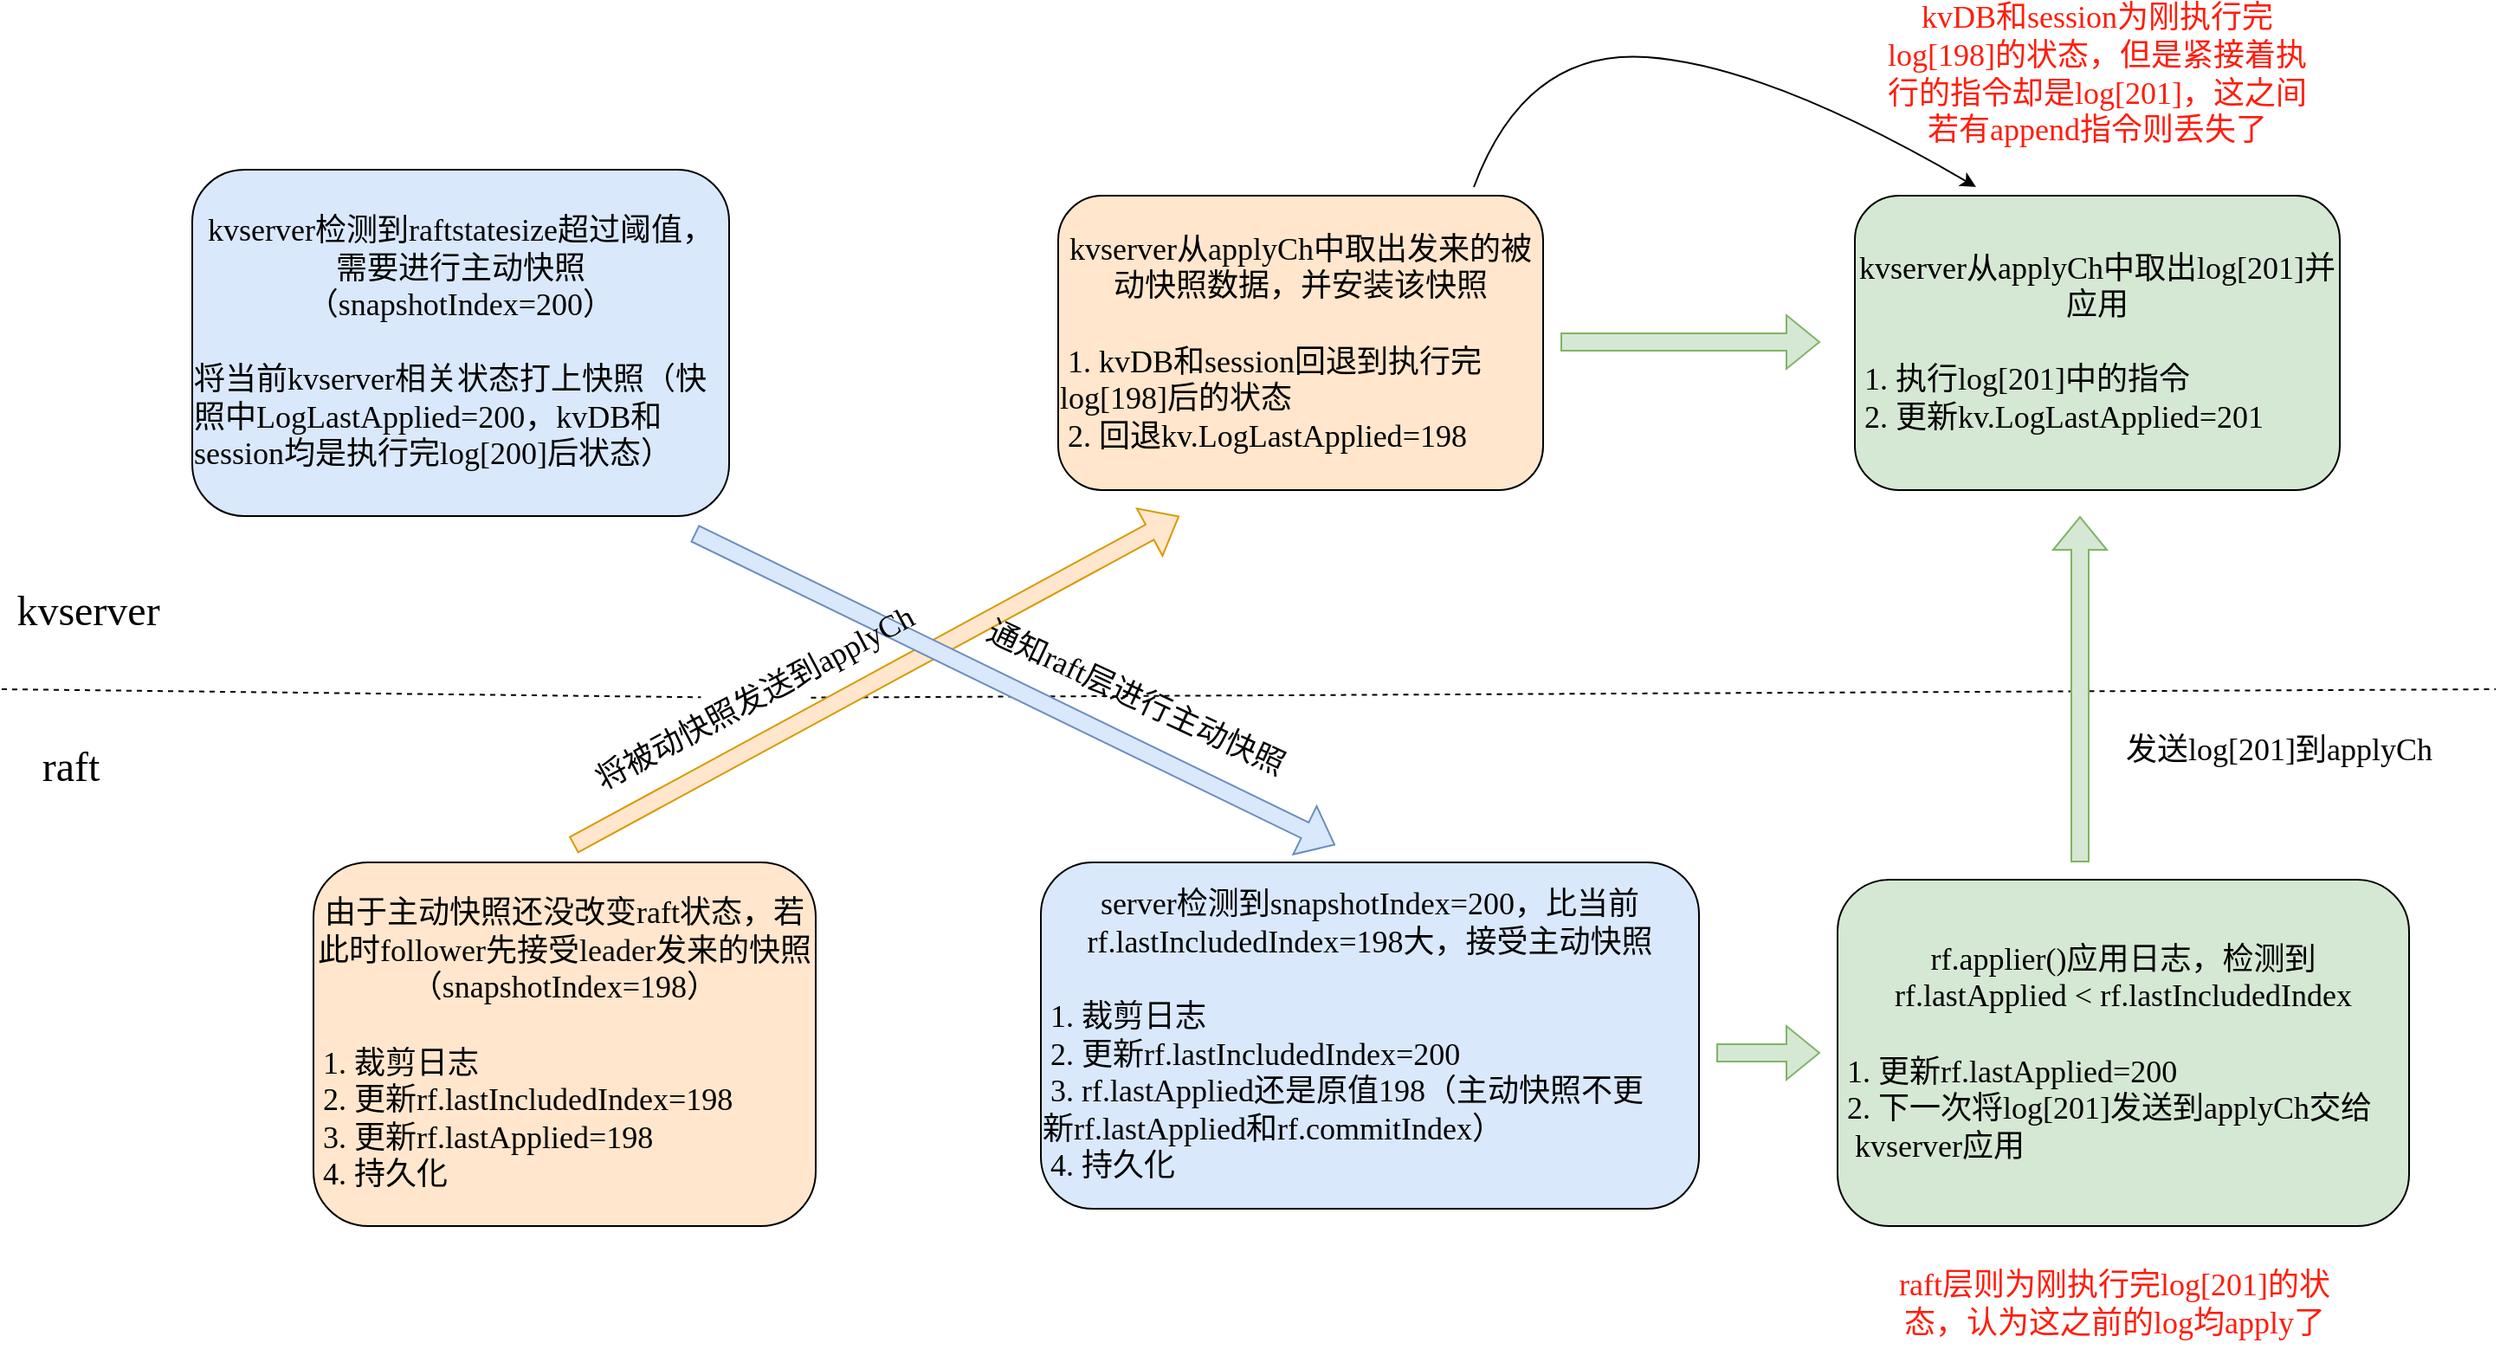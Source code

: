 <mxfile version="22.1.0" type="device">
  <diagram name="第 1 页" id="sqI9iw7Of4PPsXGYWBlM">
    <mxGraphModel dx="1432" dy="833" grid="1" gridSize="10" guides="1" tooltips="1" connect="1" arrows="1" fold="1" page="1" pageScale="1" pageWidth="10000" pageHeight="10000" math="0" shadow="0">
      <root>
        <mxCell id="0" />
        <mxCell id="1" parent="0" />
        <mxCell id="C1qdJ5KPPi_jr764KwP9-1" value="" style="endArrow=none;dashed=1;html=1;rounded=0;" edge="1" parent="1" source="C1qdJ5KPPi_jr764KwP9-8">
          <mxGeometry width="50" height="50" relative="1" as="geometry">
            <mxPoint x="240" y="400" as="sourcePoint" />
            <mxPoint x="1680" y="400" as="targetPoint" />
          </mxGeometry>
        </mxCell>
        <mxCell id="C1qdJ5KPPi_jr764KwP9-2" value="&lt;font face=&quot;Comic Sans MS&quot; style=&quot;font-size: 24px;&quot;&gt;raft&lt;/font&gt;" style="text;html=1;strokeColor=none;fillColor=none;align=center;verticalAlign=middle;whiteSpace=wrap;rounded=0;" vertex="1" parent="1">
          <mxGeometry x="250" y="430" width="60" height="30" as="geometry" />
        </mxCell>
        <mxCell id="C1qdJ5KPPi_jr764KwP9-3" value="&lt;font face=&quot;Comic Sans MS&quot; style=&quot;font-size: 24px;&quot;&gt;kvserver&lt;/font&gt;" style="text;html=1;strokeColor=none;fillColor=none;align=center;verticalAlign=middle;whiteSpace=wrap;rounded=0;" vertex="1" parent="1">
          <mxGeometry x="260" y="340" width="60" height="30" as="geometry" />
        </mxCell>
        <mxCell id="C1qdJ5KPPi_jr764KwP9-4" value="&lt;font face=&quot;Comic Sans MS&quot; style=&quot;font-size: 18px;&quot;&gt;由于主动快照还没改变raft状态，若此时follower先接受leader发来的快照（snapshotIndex=198）&lt;br&gt;&lt;br&gt;&lt;div style=&quot;text-align: left;&quot;&gt;&lt;span style=&quot;background-color: initial;&quot;&gt;&amp;nbsp;1. 裁剪日志&lt;/span&gt;&lt;/div&gt;&lt;div style=&quot;text-align: left;&quot;&gt;&lt;span style=&quot;background-color: initial;&quot;&gt;&amp;nbsp;2. 更新rf.lastIncludedIndex=198&lt;/span&gt;&lt;/div&gt;&lt;div style=&quot;text-align: left;&quot;&gt;&lt;span style=&quot;background-color: initial;&quot;&gt;&amp;nbsp;3. 更新rf.lastApplied=198&lt;/span&gt;&lt;/div&gt;&lt;div style=&quot;text-align: left;&quot;&gt;&lt;span style=&quot;background-color: initial;&quot;&gt;&amp;nbsp;4. 持久化&lt;/span&gt;&lt;/div&gt;&lt;/font&gt;" style="rounded=1;whiteSpace=wrap;html=1;strokeColor=#000000;fillColor=#ffe6cc;" vertex="1" parent="1">
          <mxGeometry x="420" y="500" width="290" height="210" as="geometry" />
        </mxCell>
        <mxCell id="C1qdJ5KPPi_jr764KwP9-5" value="" style="shape=flexArrow;endArrow=classic;html=1;rounded=0;fillColor=#ffe6cc;strokeColor=#d79b00;" edge="1" parent="1">
          <mxGeometry width="50" height="50" relative="1" as="geometry">
            <mxPoint x="570" y="490" as="sourcePoint" />
            <mxPoint x="920" y="300" as="targetPoint" />
          </mxGeometry>
        </mxCell>
        <mxCell id="C1qdJ5KPPi_jr764KwP9-6" value="&lt;font face=&quot;Comic Sans MS&quot; style=&quot;font-size: 18px;&quot;&gt;kvserver检测到raftstatesize超过阈值，需要进行主动快照（snapshotIndex=200）&lt;br&gt;&lt;br&gt;&lt;div style=&quot;text-align: left;&quot;&gt;将当前kvserver相关状态打上快照（快照中LogLastApplied=200，kvDB和session均是执行完log[200]后状态）&lt;/div&gt;&lt;/font&gt;" style="rounded=1;whiteSpace=wrap;html=1;strokeColor=#000000;fillColor=#dae8fc;" vertex="1" parent="1">
          <mxGeometry x="350" y="100" width="310" height="200" as="geometry" />
        </mxCell>
        <mxCell id="C1qdJ5KPPi_jr764KwP9-7" value="&lt;font face=&quot;Comic Sans MS&quot; style=&quot;font-size: 18px;&quot;&gt;kvserver从applyCh中取出发来的被动快照数据，并安装该快照&lt;br&gt;&lt;br&gt;&lt;div style=&quot;text-align: left;&quot;&gt;&lt;span style=&quot;background-color: initial;&quot;&gt;&amp;nbsp;1. kvDB和session回退到执行完&amp;nbsp; &amp;nbsp; &amp;nbsp; &amp;nbsp; log[198]后的状态&lt;/span&gt;&lt;/div&gt;&lt;div style=&quot;text-align: left;&quot;&gt;&amp;nbsp;2. 回退kv.LogLastApplied&lt;span style=&quot;background-color: initial;&quot;&gt;=198&lt;/span&gt;&lt;/div&gt;&lt;/font&gt;" style="rounded=1;whiteSpace=wrap;html=1;strokeColor=#000000;fillColor=#ffe6cc;" vertex="1" parent="1">
          <mxGeometry x="850" y="115" width="280" height="170" as="geometry" />
        </mxCell>
        <mxCell id="C1qdJ5KPPi_jr764KwP9-9" value="&lt;font face=&quot;Comic Sans MS&quot; style=&quot;font-size: 18px;&quot;&gt;server检测到snapshotIndex=200，比当前rf.lastIncludedIndex=198大，接受主动快照&lt;br&gt;&lt;br&gt;&lt;div style=&quot;text-align: left;&quot;&gt;&lt;div style=&quot;border-color: var(--border-color);&quot;&gt;&amp;nbsp;1. 裁剪日志&lt;/div&gt;&lt;div style=&quot;border-color: var(--border-color);&quot;&gt;&lt;span style=&quot;border-color: var(--border-color); background-color: initial;&quot;&gt;&amp;nbsp;2. 更新rf.lastIncludedIndex=200&lt;/span&gt;&lt;/div&gt;&lt;div style=&quot;border-color: var(--border-color);&quot;&gt;&lt;span style=&quot;border-color: var(--border-color); background-color: initial;&quot;&gt;&amp;nbsp;3. rf.lastApplied还是原值198（主动快照不更&amp;nbsp; &amp;nbsp; 新rf.lastApplied和rf.commitIndex）&lt;/span&gt;&lt;/div&gt;&lt;div style=&quot;border-color: var(--border-color);&quot;&gt;&lt;span style=&quot;border-color: var(--border-color); background-color: initial;&quot;&gt;&amp;nbsp;4. 持久化&lt;/span&gt;&lt;/div&gt;&lt;/div&gt;&lt;/font&gt;" style="rounded=1;whiteSpace=wrap;html=1;strokeColor=#000000;fillColor=#dae8fc;" vertex="1" parent="1">
          <mxGeometry x="840" y="500" width="380" height="200" as="geometry" />
        </mxCell>
        <mxCell id="C1qdJ5KPPi_jr764KwP9-10" value="" style="shape=flexArrow;endArrow=classic;html=1;rounded=0;fillColor=#dae8fc;strokeColor=#6c8ebf;" edge="1" parent="1">
          <mxGeometry width="50" height="50" relative="1" as="geometry">
            <mxPoint x="640" y="310" as="sourcePoint" />
            <mxPoint x="1010" y="490" as="targetPoint" />
          </mxGeometry>
        </mxCell>
        <mxCell id="C1qdJ5KPPi_jr764KwP9-11" value="&lt;font face=&quot;Comic Sans MS&quot;&gt;&lt;span style=&quot;font-size: 18px;&quot;&gt;通知raft层进行主动快照&lt;/span&gt;&lt;/font&gt;" style="text;html=1;strokeColor=none;fillColor=none;align=center;verticalAlign=middle;whiteSpace=wrap;rounded=0;rotation=25;" vertex="1" parent="1">
          <mxGeometry x="780" y="390" width="230" height="30" as="geometry" />
        </mxCell>
        <mxCell id="C1qdJ5KPPi_jr764KwP9-12" value="&lt;font face=&quot;Comic Sans MS&quot; style=&quot;font-size: 18px;&quot;&gt;rf.applier()应用日志，检测到&lt;br&gt;rf.lastApplied &amp;lt; rf.lastIncludedIndex&lt;br&gt;&lt;br&gt;&lt;div style=&quot;text-align: left;&quot;&gt;&lt;div style=&quot;border-color: var(--border-color);&quot;&gt;&amp;nbsp;1. 更新rf.lastApplied=200&lt;/div&gt;&lt;div style=&quot;border-color: var(--border-color);&quot;&gt;&lt;span style=&quot;border-color: var(--border-color); background-color: initial;&quot;&gt;&amp;nbsp;2. 下一次将log[201]发送到applyCh交给&amp;nbsp; &amp;nbsp; &amp;nbsp; kvserver应用&lt;/span&gt;&lt;/div&gt;&lt;/div&gt;&lt;/font&gt;" style="rounded=1;whiteSpace=wrap;html=1;strokeColor=#000000;fillColor=#d5e8d4;" vertex="1" parent="1">
          <mxGeometry x="1300" y="510" width="330" height="200" as="geometry" />
        </mxCell>
        <mxCell id="C1qdJ5KPPi_jr764KwP9-13" value="" style="shape=flexArrow;endArrow=classic;html=1;rounded=0;fillColor=#d5e8d4;strokeColor=#82b366;" edge="1" parent="1">
          <mxGeometry width="50" height="50" relative="1" as="geometry">
            <mxPoint x="1230" y="610" as="sourcePoint" />
            <mxPoint x="1290" y="610" as="targetPoint" />
          </mxGeometry>
        </mxCell>
        <mxCell id="C1qdJ5KPPi_jr764KwP9-14" value="" style="shape=flexArrow;endArrow=classic;html=1;rounded=0;fillColor=#d5e8d4;strokeColor=#82b366;" edge="1" parent="1">
          <mxGeometry width="50" height="50" relative="1" as="geometry">
            <mxPoint x="1440" y="500" as="sourcePoint" />
            <mxPoint x="1440" y="300" as="targetPoint" />
          </mxGeometry>
        </mxCell>
        <mxCell id="C1qdJ5KPPi_jr764KwP9-15" value="&lt;font face=&quot;Comic Sans MS&quot; style=&quot;font-size: 18px;&quot;&gt;kvserver从applyCh中取出log[201]并应用&lt;br&gt;&lt;br&gt;&lt;div style=&quot;text-align: left;&quot;&gt;&lt;span style=&quot;background-color: initial;&quot;&gt;&amp;nbsp;1. 执行log[201]中的指令&lt;/span&gt;&lt;/div&gt;&lt;div style=&quot;text-align: left;&quot;&gt;&amp;nbsp;2. 更新kv.LogLastApplied&lt;span style=&quot;background-color: initial;&quot;&gt;=201&lt;/span&gt;&lt;/div&gt;&lt;/font&gt;" style="rounded=1;whiteSpace=wrap;html=1;strokeColor=#000000;fillColor=#d5e8d4;" vertex="1" parent="1">
          <mxGeometry x="1310" y="115" width="280" height="170" as="geometry" />
        </mxCell>
        <mxCell id="C1qdJ5KPPi_jr764KwP9-16" value="&lt;font face=&quot;Comic Sans MS&quot;&gt;&lt;span style=&quot;font-size: 18px;&quot;&gt;发送log[201]到applyCh&lt;/span&gt;&lt;/font&gt;" style="text;html=1;strokeColor=none;fillColor=none;align=center;verticalAlign=middle;whiteSpace=wrap;rounded=0;rotation=0;" vertex="1" parent="1">
          <mxGeometry x="1440" y="420" width="230" height="30" as="geometry" />
        </mxCell>
        <mxCell id="C1qdJ5KPPi_jr764KwP9-18" value="" style="shape=flexArrow;endArrow=classic;html=1;rounded=0;fillColor=#d5e8d4;strokeColor=#82b366;" edge="1" parent="1">
          <mxGeometry width="50" height="50" relative="1" as="geometry">
            <mxPoint x="1140" y="199.5" as="sourcePoint" />
            <mxPoint x="1290" y="199.5" as="targetPoint" />
          </mxGeometry>
        </mxCell>
        <mxCell id="C1qdJ5KPPi_jr764KwP9-19" value="" style="curved=1;endArrow=classic;html=1;rounded=0;" edge="1" parent="1">
          <mxGeometry width="50" height="50" relative="1" as="geometry">
            <mxPoint x="1090" y="110" as="sourcePoint" />
            <mxPoint x="1380" y="110" as="targetPoint" />
            <Array as="points">
              <mxPoint x="1120" y="30" />
              <mxPoint x="1260" y="40" />
            </Array>
          </mxGeometry>
        </mxCell>
        <mxCell id="C1qdJ5KPPi_jr764KwP9-20" value="&lt;font color=&quot;#ff1d0d&quot; face=&quot;Comic Sans MS&quot;&gt;&lt;span style=&quot;font-size: 18px;&quot;&gt;kvDB和session为刚执行完log[198]的状态，但是紧接着执行的指令却是log[201]，这之间若有append指令则丢失了&lt;/span&gt;&lt;/font&gt;" style="text;html=1;strokeColor=none;fillColor=none;align=center;verticalAlign=middle;whiteSpace=wrap;rounded=0;rotation=0;" vertex="1" parent="1">
          <mxGeometry x="1325" y="20" width="250" height="50" as="geometry" />
        </mxCell>
        <mxCell id="C1qdJ5KPPi_jr764KwP9-21" value="&lt;font color=&quot;#ff1d0d&quot; face=&quot;Comic Sans MS&quot;&gt;&lt;span style=&quot;font-size: 18px;&quot;&gt;raft层则为刚执行完log[201]的状态，认为这之前的log均apply了&lt;/span&gt;&lt;/font&gt;" style="text;html=1;strokeColor=none;fillColor=none;align=center;verticalAlign=middle;whiteSpace=wrap;rounded=0;rotation=0;" vertex="1" parent="1">
          <mxGeometry x="1325" y="730" width="270" height="50" as="geometry" />
        </mxCell>
        <mxCell id="C1qdJ5KPPi_jr764KwP9-22" value="" style="endArrow=none;dashed=1;html=1;rounded=0;" edge="1" parent="1" target="C1qdJ5KPPi_jr764KwP9-8">
          <mxGeometry width="50" height="50" relative="1" as="geometry">
            <mxPoint x="240" y="400" as="sourcePoint" />
            <mxPoint x="1680" y="400" as="targetPoint" />
          </mxGeometry>
        </mxCell>
        <mxCell id="C1qdJ5KPPi_jr764KwP9-8" value="&lt;font face=&quot;Comic Sans MS&quot;&gt;&lt;span style=&quot;font-size: 18px;&quot;&gt;将被动快照发送到applyCh&lt;/span&gt;&lt;/font&gt;" style="text;html=1;strokeColor=none;fillColor=none;align=center;verticalAlign=middle;whiteSpace=wrap;rounded=0;rotation=332;" vertex="1" parent="1">
          <mxGeometry x="560" y="390" width="230" height="30" as="geometry" />
        </mxCell>
      </root>
    </mxGraphModel>
  </diagram>
</mxfile>
